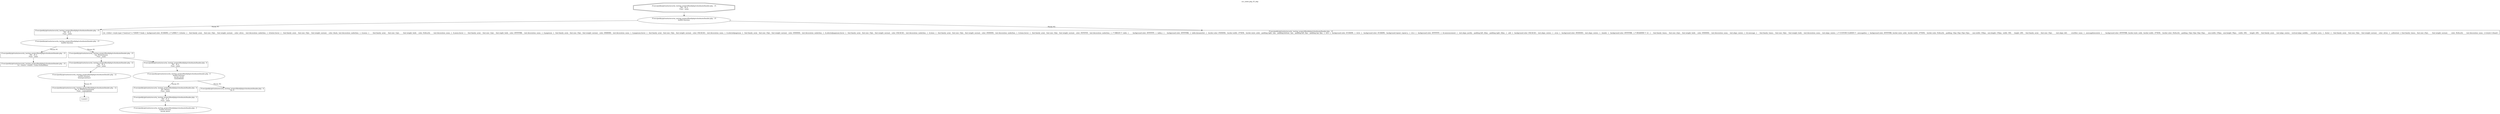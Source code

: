 digraph cfg {
  label="xss_index.php_43_dep";
  labelloc=t;
  n1 [shape=doubleoctagon, label="/Users/peddy/git/unitn/security_testing_project/fixed/php/schoolmate/header.php : 15\nVar: _t0_4\nFunc: _main\n"];
  n2 [shape=ellipse, label="/Users/peddy/git/unitn/security_testing_project/fixed/php/schoolmate/header.php : 15\nbuiltin function:\n.\n"];
  n3 [shape=box, label="/Users/peddy/git/unitn/security_testing_project/fixed/php/schoolmate/header.php : 15\nVar: _t0_4\nFunc: _main\n"];
  n4 [shape=ellipse, label="/Users/peddy/git/unitn/security_testing_project/fixed/php/schoolmate/header.php : 15\nbuiltin function:\n.\n"];
  n5 [shape=box, label="/Users/peddy/git/unitn/security_testing_project/fixed/php/schoolmate/header.php : 15\nVar: _t0_4\nFunc: _main\n"];
  n6 [shape=box, label="/Users/peddy/git/unitn/security_testing_project/fixed/php/schoolmate/header.php : 15\nLit: <html> <head> <title>SchoolMate - \n"];
  n7 [shape=box, label="/Users/peddy/git/unitn/security_testing_project/fixed/php/schoolmate/header.php : 15\nVar: $schoolname\nFunc: _main\n"];
  n8 [shape=box, label="/Users/peddy/git/unitn/security_testing_project/fixed/php/schoolmate/header.php : 12\nVar: _t0_4\nFunc: _main\n"];
  n9 [shape=ellipse, label="/Users/peddy/git/unitn/security_testing_project/fixed/php/schoolmate/header.php : 12\nbuiltin function:\nhtmlspecialchars\n"];
  n10 [shape=box, label="/Users/peddy/git/unitn/security_testing_project/fixed/php/schoolmate/header.php : 12\nVar: $_POST[schoolname]\nFunc: _superglobals\n"];
  n11 [shape=box, label="<uninit>"];
  n12 [shape=box, label="/Users/peddy/git/unitn/security_testing_project/fixed/php/schoolmate/header.php : 6\nVar: _t0_4\nFunc: _main\n"];
  n13 [shape=ellipse, label="/Users/peddy/git/unitn/security_testing_project/fixed/php/schoolmate/header.php : 6\nbuiltin function:\nmysql_result\n(unmodeled)\n"];
  n14 [shape=box, label="/Users/peddy/git/unitn/security_testing_project/fixed/php/schoolmate/header.php : 6\nVar: $query\nFunc: _main\n"];
  n15 [shape=box, label="/Users/peddy/git/unitn/security_testing_project/fixed/php/schoolmate/header.php : 3\nVar: _t1_4\nFunc: _main\n"];
  n16 [shape=ellipse, label="/Users/peddy/git/unitn/security_testing_project/fixed/php/schoolmate/header.php : 3\nbuiltin function:\nmysql_query\n"];
  n17 [shape=box, label="/Users/peddy/git/unitn/security_testing_project/fixed/php/schoolmate/header.php : 6\nLit: 0\n"];
  n18 [shape=box, label="/Users/peddy/git/unitn/security_testing_project/fixed/php/schoolmate/header.php : 15\nLit: </title> <style type=\\\"text/css\\\"> /* BODY */ body {  background-color: #336699; } /* LINKS */  A.footer  {    font-family: arial;    font-size: 10pt;    font-weight: normal;    color: silver;    text-decoration: underline;  }  A.footer:hover  {    font-family: arial;    font-size: 10pt;    font-weight: normal;    color: black;	text-decoration: underline;  }  A.menu  {	font-family: arial;	font-size: 12pt;	font-weight: bold;	color: #e6ca3d;	text-decoration: none;  }  A.menu:hover  {	font-family: arial;    font-size: 12pt;    font-wight: bold;	color: #FFFFBB;    text-decoration: none;  }  A.pagenum  {   font-family: arial;   font-size: 10pt;   font-weight: normal;   color: #808080;   text-decoration: none;  }  A.pagenum:hover  {   font-family: arial;   font-size: 10pt;   font-weight: normal;   color: #ACACAC;   text-decoration: none;  }  A.selectedpagenum  {   font-family: arial;   font-size: 10pt;   font-weight: normal;   color: #000000;   text-decoration: underline;  }  A.selectedpagenum:hover  {   font-family: arial;   font-size: 10pt;   font-weight: normal;   color: #ACACAC;   text-decoration: underline;  }  A.items  {   font-family: arial;   font-size: 10pt;   font-weight: normal;   color: #000000;   text-decoration: underline;  }  A.items:hover  {   font-family: arial;   font-size: 10pt;   font-weight: normal;   color: #5F5F5F;   text-decoration: underline;  }  /* TABLES */  table  {	background-color: #FFFFFF;  }  table.y  {	background-color: #FFFFBB;  }  table.dynamiclist  {   border-color: #585858;   border-width: .075EM;   border-style: solid;   padding-right: 1px;   padding-bottom: 1px;   padding-left: 0px;   padding-top: 0px;  }  td.b  {   background-color: #336699;  }  td.bv  {   background-color: #336699;   background-repeat: repeat-y;  }  td.w  {   background-color: #FFFFFF;  }  td.announcement  {   text-align: justify;   padding-left: 20px;   padding-right: 20px;  }  .odd  {   background-color: #ACACAC;   text-align: center;  }  .even  {   background-color: #E0E0E0;   text-align: center;  }  .header  {   background-color: #FFFFBB;  } /* HEADERS */  h1  {   	font-family: times;    font-size: 22pt;    font-weight: bold;    color: #000000;    text-decoration: none;    text-align: center;  }  h2.message  {	font-family: times;    font-size: 16pt;    font-weight: bold;    text-decoration: none;    text-align: center;  } /* CUSTOM CLASSES */  .messagebox  {	background-color: #FFFFBB;	border-style: solid;	border-width: .075EM;	border-color: #e6ca3d;	padding: 10px 10px 10px 10px;	min-width: 150px;	min-height: 150px;	width: 300;	height: 200;	font-family: arial;	font-size: 10pt;	text-align: left;	overflow: none;  }  .messageboxcenter  {	background-color: #FFFFBB;	border-style: solid;	border-width: .075EM;	border-color: #e6ca3d;	padding: 10px 10px 10px 10px;	min-width: 150px;	min-height: 50px;	width: 300;	height: 200;	font-family: arial;	text-align: center;	vertical-align: middle;	overflow: auto;  }  .footer  {    font-family: arial;    font-size: 10pt;    font-weight: normal;    color: silver;  }  .yellowtext  {	font-family: times;	font-size: 25pt;	font-weight: normal;	color: #e6ca3d;	text-decoration: none;  }</style></head> \n"];
  n1 -> n2;
  n3 -> n4;
  n5 -> n6;
  n4 -> n5[label="Param #1"];
  n4 -> n7[label="Param #2"];
  n8 -> n9;
  n10 -> n11;
  n9 -> n10[label="Param #1"];
  n7 -> n8;
  n7 -> n12;
  n12 -> n13;
  n15 -> n16;
  n14 -> n15;
  n13 -> n14[label="Param #1"];
  n13 -> n17[label="Param #2"];
  n2 -> n3[label="Param #1"];
  n2 -> n18[label="Param #2"];
}
